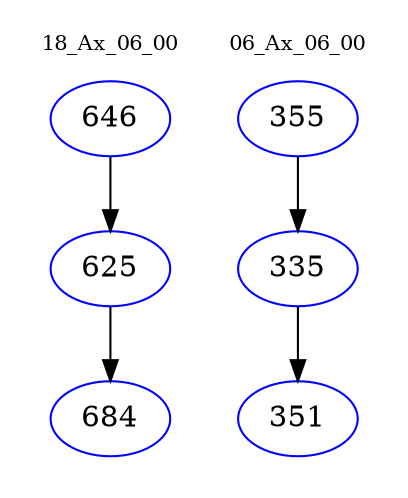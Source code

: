 digraph{
subgraph cluster_0 {
color = white
label = "18_Ax_06_00";
fontsize=10;
T0_646 [label="646", color="blue"]
T0_646 -> T0_625 [color="black"]
T0_625 [label="625", color="blue"]
T0_625 -> T0_684 [color="black"]
T0_684 [label="684", color="blue"]
}
subgraph cluster_1 {
color = white
label = "06_Ax_06_00";
fontsize=10;
T1_355 [label="355", color="blue"]
T1_355 -> T1_335 [color="black"]
T1_335 [label="335", color="blue"]
T1_335 -> T1_351 [color="black"]
T1_351 [label="351", color="blue"]
}
}
